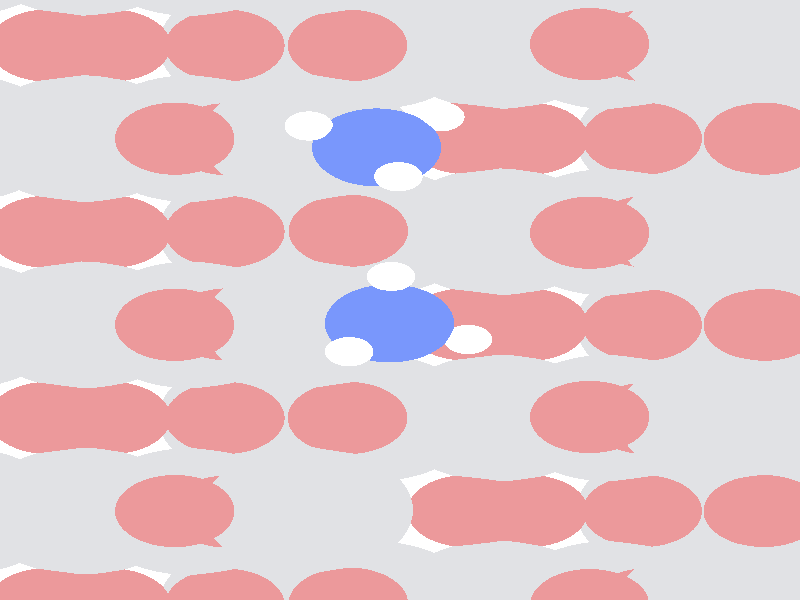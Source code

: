 #include "colors.inc"
#include "finish.inc"

global_settings {assumed_gamma 1 max_trace_level 6}
background {color White}
camera {orthographic
  right -9.91*x up 12.31*y
  direction 1.00*z
  location <0,0,50.00> look_at <0,0,0>}
light_source {<  2.00,   3.00,  125.00> color White
  area_light <0.95, 0, 0>, <0, 0.80, 0>, 5, 4
  adaptive 1 jitter}

#declare simple = finish {phong 0.7}
#declare pale = finish {ambient .5 diffuse .85 roughness .001 specular 0.200 }
#declare intermediate = finish {ambient 0.3 diffuse 0.6 specular 0.10 roughness 0.04 }
#declare vmd = finish {ambient .0 diffuse .65 phong 0.1 phong_size 40. specular 0.500 }
#declare jmol = finish {ambient .2 diffuse .6 specular 1 roughness .001 metallic}
#declare ase2 = finish {ambient 0.05 brilliance 3 diffuse 0.6 metallic specular 0.70 roughness 0.04 reflection 0.15}
#declare mj_mol = finish {ambient .00 diffuse .55 phong 0.0 phong_size 0.specular .250 roughness 0.1 brilliance 0.8 reflection 0.0 }
#declare ase3 = finish {ambient .15 brilliance 2 diffuse .6 metallic specular 1. roughness .001 reflection .0}
#declare glass = finish {ambient .05 diffuse .3 specular 1. roughness .001}
#declare glass2 = finish {ambient .0 diffuse .3 specular 1. reflection .25 roughness .001}
#declare Rcell = 0.100;
#declare Rbond = 0.100;

#macro atom(LOC, R, COL, TRANS, FIN)
  sphere{LOC, R texture{pigment{color COL transmit TRANS} finish{FIN}}}
#end
#macro constrain(LOC, R, COL, TRANS FIN)
union{torus{R, Rcell rotate 45*z texture{pigment{color COL transmit TRANS} finish{FIN}}}
      torus{R, Rcell rotate -45*z texture{pigment{color COL transmit TRANS} finish{FIN}}}
      translate LOC}
#end

atom(< -4.97,  -4.33, -11.99>, 0.74, rgb <0.84, 0.32, 0.33>, 0.0, pale) // #0 
atom(<-10.14,  -6.25, -11.99>, 0.74, rgb <0.84, 0.32, 0.33>, 0.0, pale) // #1 
atom(<-12.03,  -6.25, -11.24>, 1.30, rgb <0.75, 0.76, 0.78>, 0.0, pale) // #2 
atom(< -6.86,  -4.33, -11.24>, 1.30, rgb <0.75, 0.76, 0.78>, 0.0, pale) // #3 
atom(< -3.92,  -4.33, -10.35>, 1.30, rgb <0.75, 0.76, 0.78>, 0.0, pale) // #4 
atom(< -9.09,  -6.25, -10.35>, 1.30, rgb <0.75, 0.76, 0.78>, 0.0, pale) // #5 
atom(< -3.58,  -6.25, -10.48>, 0.74, rgb <0.84, 0.32, 0.33>, 0.0, pale) // #6 
atom(< -8.76,  -4.33, -10.48>, 0.74, rgb <0.84, 0.32, 0.33>, 0.0, pale) // #7 
atom(< -5.82,  -4.33,  -9.60>, 0.74, rgb <0.84, 0.32, 0.33>, 0.0, pale) // #8 
atom(<-10.99,  -6.25,  -9.60>, 0.74, rgb <0.84, 0.32, 0.33>, 0.0, pale) // #9 
atom(< -7.20,  -6.25, -11.10>, 0.74, rgb <0.84, 0.32, 0.33>, 0.0, pale) // #10 
atom(<-12.37,  -4.33, -11.10>, 0.74, rgb <0.84, 0.32, 0.33>, 0.0, pale) // #11 
atom(< -3.63,  -4.33,  -8.37>, 0.74, rgb <0.84, 0.32, 0.33>, 0.0, pale) // #12 
atom(< -8.81,  -6.24,  -8.40>, 0.74, rgb <0.84, 0.32, 0.33>, 0.0, pale) // #13 
atom(<-10.67,  -6.25,  -7.61>, 1.30, rgb <0.75, 0.76, 0.78>, 0.0, pale) // #14 
atom(< -5.46,  -4.33,  -7.58>, 1.30, rgb <0.75, 0.76, 0.78>, 0.0, pale) // #15 
atom(<-12.94,  -4.34,  -6.78>, 1.30, rgb <0.75, 0.76, 0.78>, 0.0, pale) // #16 
atom(< -7.75,  -6.25,  -6.86>, 1.30, rgb <0.75, 0.76, 0.78>, 0.0, pale) // #17 
atom(<-12.51,  -6.25,  -6.89>, 0.74, rgb <0.84, 0.32, 0.33>, 0.0, pale) // #18 
atom(< -7.34,  -4.33,  -6.94>, 0.74, rgb <0.84, 0.32, 0.33>, 0.0, pale) // #19 
atom(< -4.38,  -4.33,  -5.98>, 0.74, rgb <0.84, 0.32, 0.33>, 0.0, pale) // #20 
atom(< -9.53,  -6.24,  -6.02>, 0.74, rgb <0.84, 0.32, 0.33>, 0.0, pale) // #21 
atom(< -5.84,  -6.25,  -7.51>, 0.74, rgb <0.84, 0.32, 0.33>, 0.0, pale) // #22 
atom(<-11.04,  -4.33,  -7.51>, 0.74, rgb <0.84, 0.32, 0.33>, 0.0, pale) // #23 
atom(<-12.47,  -4.34,  -4.83>, 0.74, rgb <0.84, 0.32, 0.33>, 0.0, pale) // #24 
atom(< -7.27,  -6.24,  -4.89>, 0.74, rgb <0.84, 0.32, 0.33>, 0.0, pale) // #25 
atom(< -9.15,  -6.24,  -4.00>, 1.30, rgb <0.75, 0.76, 0.78>, 0.0, pale) // #26 
atom(< -3.96,  -4.33,  -3.87>, 1.30, rgb <0.75, 0.76, 0.78>, 0.0, pale) // #27 
atom(<-11.48,  -4.31,  -3.28>, 1.30, rgb <0.75, 0.76, 0.78>, 0.0, pale) // #28 
atom(< -6.36,  -6.25,  -3.35>, 1.30, rgb <0.75, 0.76, 0.78>, 0.0, pale) // #29 
atom(<-10.98,  -6.23,  -3.17>, 0.74, rgb <0.84, 0.32, 0.33>, 0.0, pale) // #30 
atom(< -5.84,  -4.33,  -3.11>, 0.74, rgb <0.84, 0.32, 0.33>, 0.0, pale) // #31 
atom(<-13.13,  -4.33,  -2.43>, 0.74, rgb <0.84, 0.32, 0.33>, 0.0, pale) // #32 
atom(< -8.00,  -6.26,  -2.49>, 0.74, rgb <0.84, 0.32, 0.33>, 0.0, pale) // #33 
atom(< -4.37,  -6.24,  -3.86>, 0.74, rgb <0.84, 0.32, 0.33>, 0.0, pale) // #34 
atom(< -9.52,  -4.33,  -3.94>, 0.74, rgb <0.84, 0.32, 0.33>, 0.0, pale) // #35 
atom(< -4.97,  -0.51, -11.99>, 0.74, rgb <0.84, 0.32, 0.33>, 0.0, pale) // #36 
atom(<-10.14,  -2.42, -11.99>, 0.74, rgb <0.84, 0.32, 0.33>, 0.0, pale) // #37 
atom(<-12.03,  -2.42, -11.24>, 1.30, rgb <0.75, 0.76, 0.78>, 0.0, pale) // #38 
atom(< -6.86,  -0.51, -11.24>, 1.30, rgb <0.75, 0.76, 0.78>, 0.0, pale) // #39 
atom(< -3.92,  -0.51, -10.35>, 1.30, rgb <0.75, 0.76, 0.78>, 0.0, pale) // #40 
atom(< -9.09,  -2.42, -10.35>, 1.30, rgb <0.75, 0.76, 0.78>, 0.0, pale) // #41 
atom(< -3.58,  -2.42, -10.48>, 0.74, rgb <0.84, 0.32, 0.33>, 0.0, pale) // #42 
atom(< -8.76,  -0.51, -10.48>, 0.74, rgb <0.84, 0.32, 0.33>, 0.0, pale) // #43 
atom(< -5.82,  -0.51,  -9.60>, 0.74, rgb <0.84, 0.32, 0.33>, 0.0, pale) // #44 
atom(<-10.99,  -2.42,  -9.60>, 0.74, rgb <0.84, 0.32, 0.33>, 0.0, pale) // #45 
atom(< -7.20,  -2.42, -11.10>, 0.74, rgb <0.84, 0.32, 0.33>, 0.0, pale) // #46 
atom(<-12.37,  -0.51, -11.10>, 0.74, rgb <0.84, 0.32, 0.33>, 0.0, pale) // #47 
atom(< -3.62,  -0.51,  -8.37>, 0.74, rgb <0.84, 0.32, 0.33>, 0.0, pale) // #48 
atom(< -8.81,  -2.42,  -8.41>, 0.74, rgb <0.84, 0.32, 0.33>, 0.0, pale) // #49 
atom(<-10.67,  -2.42,  -7.61>, 1.30, rgb <0.75, 0.76, 0.78>, 0.0, pale) // #50 
atom(< -5.44,  -0.51,  -7.58>, 1.30, rgb <0.75, 0.76, 0.78>, 0.0, pale) // #51 
atom(<-12.93,  -0.51,  -6.75>, 1.30, rgb <0.75, 0.76, 0.78>, 0.0, pale) // #52 
atom(< -7.75,  -2.42,  -6.86>, 1.30, rgb <0.75, 0.76, 0.78>, 0.0, pale) // #53 
atom(<-12.51,  -2.42,  -6.88>, 0.74, rgb <0.84, 0.32, 0.33>, 0.0, pale) // #54 
atom(< -7.34,  -0.51,  -6.93>, 0.74, rgb <0.84, 0.32, 0.33>, 0.0, pale) // #55 
atom(< -4.39,  -0.51,  -5.97>, 0.74, rgb <0.84, 0.32, 0.33>, 0.0, pale) // #56 
atom(< -9.53,  -2.43,  -6.02>, 0.74, rgb <0.84, 0.32, 0.33>, 0.0, pale) // #57 
atom(< -5.84,  -2.42,  -7.51>, 0.74, rgb <0.84, 0.32, 0.33>, 0.0, pale) // #58 
atom(<-11.03,  -0.51,  -7.50>, 0.74, rgb <0.84, 0.32, 0.33>, 0.0, pale) // #59 
atom(<-12.47,  -0.50,  -4.82>, 0.74, rgb <0.84, 0.32, 0.33>, 0.0, pale) // #60 
atom(< -7.26,  -2.43,  -4.90>, 0.74, rgb <0.84, 0.32, 0.33>, 0.0, pale) // #61 
atom(< -9.15,  -2.42,  -4.00>, 1.30, rgb <0.75, 0.76, 0.78>, 0.0, pale) // #62 
atom(< -3.95,  -0.51,  -3.87>, 1.30, rgb <0.75, 0.76, 0.78>, 0.0, pale) // #63 
atom(<-11.47,  -0.50,  -3.23>, 1.30, rgb <0.75, 0.76, 0.78>, 0.0, pale) // #64 
atom(< -6.35,  -2.42,  -3.35>, 1.30, rgb <0.75, 0.76, 0.78>, 0.0, pale) // #65 
atom(<-10.99,  -2.42,  -3.22>, 0.74, rgb <0.84, 0.32, 0.33>, 0.0, pale) // #66 
atom(< -5.84,  -0.51,  -3.12>, 0.74, rgb <0.84, 0.32, 0.33>, 0.0, pale) // #67 
atom(<-13.13,  -0.51,  -2.42>, 0.74, rgb <0.84, 0.32, 0.33>, 0.0, pale) // #68 
atom(< -7.99,  -2.40,  -2.50>, 0.74, rgb <0.84, 0.32, 0.33>, 0.0, pale) // #69 
atom(< -4.36,  -2.42,  -3.86>, 0.74, rgb <0.84, 0.32, 0.33>, 0.0, pale) // #70 
atom(< -9.53,  -0.50,  -3.97>, 0.74, rgb <0.84, 0.32, 0.33>, 0.0, pale) // #71 
atom(<-10.63,   3.13,  -0.77>, 0.80, rgb <0.19, 0.31, 0.97>, 0.0, pale) // #72 
atom(< -9.85,   3.76,  -0.86>, 0.30, rgb <1.00, 1.00, 1.00>, 0.0, pale) // #73 
atom(<-10.36,   2.53,   0.00>, 0.30, rgb <1.00, 1.00, 1.00>, 0.0, pale) // #74 
atom(<-11.48,   3.57,  -0.42>, 0.30, rgb <1.00, 1.00, 1.00>, 0.0, pale) // #75 
atom(<-10.48,  -0.48,  -1.17>, 0.80, rgb <0.19, 0.31, 0.97>, 0.0, pale) // #76 
atom(<-10.45,   0.48,  -0.81>, 0.30, rgb <1.00, 1.00, 1.00>, 0.0, pale) // #77 
atom(< -9.51,  -0.81,  -1.24>, 0.30, rgb <1.00, 1.00, 1.00>, 0.0, pale) // #78 
atom(<-10.97,  -1.06,  -0.49>, 0.30, rgb <1.00, 1.00, 1.00>, 0.0, pale) // #79 
atom(< -4.97,   3.31, -11.99>, 0.74, rgb <0.84, 0.32, 0.33>, 0.0, pale) // #80 
atom(<-10.14,   1.40, -11.99>, 0.74, rgb <0.84, 0.32, 0.33>, 0.0, pale) // #81 
atom(<-12.03,   1.40, -11.24>, 1.30, rgb <0.75, 0.76, 0.78>, 0.0, pale) // #82 
atom(< -6.86,   3.31, -11.24>, 1.30, rgb <0.75, 0.76, 0.78>, 0.0, pale) // #83 
atom(< -3.92,   3.31, -10.35>, 1.30, rgb <0.75, 0.76, 0.78>, 0.0, pale) // #84 
atom(< -9.09,   1.40, -10.35>, 1.30, rgb <0.75, 0.76, 0.78>, 0.0, pale) // #85 
atom(< -3.58,   1.40, -10.48>, 0.74, rgb <0.84, 0.32, 0.33>, 0.0, pale) // #86 
atom(< -8.76,   3.31, -10.48>, 0.74, rgb <0.84, 0.32, 0.33>, 0.0, pale) // #87 
atom(< -5.82,   3.31,  -9.60>, 0.74, rgb <0.84, 0.32, 0.33>, 0.0, pale) // #88 
atom(<-10.99,   1.40,  -9.60>, 0.74, rgb <0.84, 0.32, 0.33>, 0.0, pale) // #89 
atom(< -7.20,   1.40, -11.10>, 0.74, rgb <0.84, 0.32, 0.33>, 0.0, pale) // #90 
atom(<-12.37,   3.31, -11.10>, 0.74, rgb <0.84, 0.32, 0.33>, 0.0, pale) // #91 
atom(< -3.63,   3.31,  -8.37>, 0.74, rgb <0.84, 0.32, 0.33>, 0.0, pale) // #92 
atom(< -8.81,   1.40,  -8.40>, 0.74, rgb <0.84, 0.32, 0.33>, 0.0, pale) // #93 
atom(<-10.67,   1.40,  -7.61>, 1.30, rgb <0.75, 0.76, 0.78>, 0.0, pale) // #94 
atom(< -5.46,   3.32,  -7.58>, 1.30, rgb <0.75, 0.76, 0.78>, 0.0, pale) // #95 
atom(<-12.94,   3.31,  -6.78>, 1.30, rgb <0.75, 0.76, 0.78>, 0.0, pale) // #96 
atom(< -7.75,   1.39,  -6.86>, 1.30, rgb <0.75, 0.76, 0.78>, 0.0, pale) // #97 
atom(<-12.51,   1.40,  -6.89>, 0.74, rgb <0.84, 0.32, 0.33>, 0.0, pale) // #98 
atom(< -7.34,   3.31,  -6.94>, 0.74, rgb <0.84, 0.32, 0.33>, 0.0, pale) // #99 
atom(< -4.38,   3.31,  -5.98>, 0.74, rgb <0.84, 0.32, 0.33>, 0.0, pale) // #100 
atom(< -9.53,   1.41,  -6.02>, 0.74, rgb <0.84, 0.32, 0.33>, 0.0, pale) // #101 
atom(< -5.84,   1.40,  -7.51>, 0.74, rgb <0.84, 0.32, 0.33>, 0.0, pale) // #102 
atom(<-11.04,   3.31,  -7.51>, 0.74, rgb <0.84, 0.32, 0.33>, 0.0, pale) // #103 
atom(<-12.47,   3.30,  -4.83>, 0.74, rgb <0.84, 0.32, 0.33>, 0.0, pale) // #104 
atom(< -7.27,   1.40,  -4.89>, 0.74, rgb <0.84, 0.32, 0.33>, 0.0, pale) // #105 
atom(< -9.15,   1.40,  -4.00>, 1.30, rgb <0.75, 0.76, 0.78>, 0.0, pale) // #106 
atom(< -3.96,   3.31,  -3.87>, 1.30, rgb <0.75, 0.76, 0.78>, 0.0, pale) // #107 
atom(<-11.48,   3.33,  -3.28>, 1.30, rgb <0.75, 0.76, 0.78>, 0.0, pale) // #108 
atom(< -6.36,   1.40,  -3.35>, 1.30, rgb <0.75, 0.76, 0.78>, 0.0, pale) // #109 
atom(<-10.98,   1.42,  -3.17>, 0.74, rgb <0.84, 0.32, 0.33>, 0.0, pale) // #110 
atom(< -5.84,   3.31,  -3.11>, 0.74, rgb <0.84, 0.32, 0.33>, 0.0, pale) // #111 
atom(<-13.13,   3.31,  -2.43>, 0.74, rgb <0.84, 0.32, 0.33>, 0.0, pale) // #112 
atom(< -8.00,   1.38,  -2.49>, 0.74, rgb <0.84, 0.32, 0.33>, 0.0, pale) // #113 
atom(< -4.37,   1.40,  -3.86>, 0.74, rgb <0.84, 0.32, 0.33>, 0.0, pale) // #114 
atom(< -9.52,   3.32,  -3.94>, 0.74, rgb <0.84, 0.32, 0.33>, 0.0, pale) // #115 
atom(< -4.97,   7.13, -11.99>, 0.74, rgb <0.84, 0.32, 0.33>, 0.0, pale) // #116 
atom(<-10.14,   5.22, -11.99>, 0.74, rgb <0.84, 0.32, 0.33>, 0.0, pale) // #117 
atom(<-12.03,   5.22, -11.24>, 1.30, rgb <0.75, 0.76, 0.78>, 0.0, pale) // #118 
atom(< -6.86,   7.13, -11.24>, 1.30, rgb <0.75, 0.76, 0.78>, 0.0, pale) // #119 
atom(< -3.92,   7.13, -10.35>, 1.30, rgb <0.75, 0.76, 0.78>, 0.0, pale) // #120 
atom(< -9.09,   5.22, -10.35>, 1.30, rgb <0.75, 0.76, 0.78>, 0.0, pale) // #121 
atom(< -3.58,   5.22, -10.48>, 0.74, rgb <0.84, 0.32, 0.33>, 0.0, pale) // #122 
atom(< -8.76,   7.13, -10.48>, 0.74, rgb <0.84, 0.32, 0.33>, 0.0, pale) // #123 
atom(< -5.82,   7.13,  -9.60>, 0.74, rgb <0.84, 0.32, 0.33>, 0.0, pale) // #124 
atom(<-10.99,   5.22,  -9.60>, 0.74, rgb <0.84, 0.32, 0.33>, 0.0, pale) // #125 
atom(< -7.20,   5.22, -11.10>, 0.74, rgb <0.84, 0.32, 0.33>, 0.0, pale) // #126 
atom(<-12.37,   7.13, -11.10>, 0.74, rgb <0.84, 0.32, 0.33>, 0.0, pale) // #127 
atom(< -3.62,   7.14,  -8.37>, 0.74, rgb <0.84, 0.32, 0.33>, 0.0, pale) // #128 
atom(< -8.81,   5.22,  -8.41>, 0.74, rgb <0.84, 0.32, 0.33>, 0.0, pale) // #129 
atom(<-10.67,   5.22,  -7.61>, 1.30, rgb <0.75, 0.76, 0.78>, 0.0, pale) // #130 
atom(< -5.44,   7.14,  -7.58>, 1.30, rgb <0.75, 0.76, 0.78>, 0.0, pale) // #131 
atom(<-12.93,   7.13,  -6.75>, 1.30, rgb <0.75, 0.76, 0.78>, 0.0, pale) // #132 
atom(< -7.75,   5.22,  -6.86>, 1.30, rgb <0.75, 0.76, 0.78>, 0.0, pale) // #133 
atom(<-12.51,   5.22,  -6.88>, 0.74, rgb <0.84, 0.32, 0.33>, 0.0, pale) // #134 
atom(< -7.34,   7.13,  -6.93>, 0.74, rgb <0.84, 0.32, 0.33>, 0.0, pale) // #135 
atom(< -4.39,   7.13,  -5.97>, 0.74, rgb <0.84, 0.32, 0.33>, 0.0, pale) // #136 
atom(< -9.53,   5.22,  -6.02>, 0.74, rgb <0.84, 0.32, 0.33>, 0.0, pale) // #137 
atom(< -5.84,   5.22,  -7.51>, 0.74, rgb <0.84, 0.32, 0.33>, 0.0, pale) // #138 
atom(<-11.03,   7.13,  -7.50>, 0.74, rgb <0.84, 0.32, 0.33>, 0.0, pale) // #139 
atom(<-12.47,   7.15,  -4.82>, 0.74, rgb <0.84, 0.32, 0.33>, 0.0, pale) // #140 
atom(< -7.26,   5.22,  -4.90>, 0.74, rgb <0.84, 0.32, 0.33>, 0.0, pale) // #141 
atom(< -9.15,   5.22,  -4.00>, 1.30, rgb <0.75, 0.76, 0.78>, 0.0, pale) // #142 
atom(< -3.95,   7.14,  -3.87>, 1.30, rgb <0.75, 0.76, 0.78>, 0.0, pale) // #143 
atom(<-11.47,   7.15,  -3.23>, 1.30, rgb <0.75, 0.76, 0.78>, 0.0, pale) // #144 
atom(< -6.35,   5.23,  -3.35>, 1.30, rgb <0.75, 0.76, 0.78>, 0.0, pale) // #145 
atom(<-10.99,   5.22,  -3.22>, 0.74, rgb <0.84, 0.32, 0.33>, 0.0, pale) // #146 
atom(< -5.84,   7.13,  -3.12>, 0.74, rgb <0.84, 0.32, 0.33>, 0.0, pale) // #147 
atom(<-13.13,   7.14,  -2.42>, 0.74, rgb <0.84, 0.32, 0.33>, 0.0, pale) // #148 
atom(< -7.99,   5.25,  -2.50>, 0.74, rgb <0.84, 0.32, 0.33>, 0.0, pale) // #149 
atom(< -4.36,   5.22,  -3.86>, 0.74, rgb <0.84, 0.32, 0.33>, 0.0, pale) // #150 
atom(< -9.53,   7.14,  -3.97>, 0.74, rgb <0.84, 0.32, 0.33>, 0.0, pale) // #151 
atom(<-10.63,  10.78,  -0.77>, 0.80, rgb <0.19, 0.31, 0.97>, 0.0, pale) // #152 
atom(< -9.85,  11.41,  -0.86>, 0.30, rgb <1.00, 1.00, 1.00>, 0.0, pale) // #153 
atom(<-10.36,  10.17,   0.00>, 0.30, rgb <1.00, 1.00, 1.00>, 0.0, pale) // #154 
atom(<-11.48,  11.21,  -0.42>, 0.30, rgb <1.00, 1.00, 1.00>, 0.0, pale) // #155 
atom(<-10.48,   7.17,  -1.17>, 0.80, rgb <0.19, 0.31, 0.97>, 0.0, pale) // #156 
atom(<-10.45,   8.13,  -0.81>, 0.30, rgb <1.00, 1.00, 1.00>, 0.0, pale) // #157 
atom(< -9.51,   6.84,  -1.24>, 0.30, rgb <1.00, 1.00, 1.00>, 0.0, pale) // #158 
atom(<-10.97,   6.59,  -0.49>, 0.30, rgb <1.00, 1.00, 1.00>, 0.0, pale) // #159 
atom(<  5.37,  -4.33, -11.99>, 0.74, rgb <0.84, 0.32, 0.33>, 0.0, pale) // #160 
atom(<  0.20,  -6.25, -11.99>, 0.74, rgb <0.84, 0.32, 0.33>, 0.0, pale) // #161 
atom(< -1.69,  -6.25, -11.24>, 1.30, rgb <0.75, 0.76, 0.78>, 0.0, pale) // #162 
atom(<  3.48,  -4.33, -11.24>, 1.30, rgb <0.75, 0.76, 0.78>, 0.0, pale) // #163 
atom(<  6.42,  -4.33, -10.35>, 1.30, rgb <0.75, 0.76, 0.78>, 0.0, pale) // #164 
atom(<  1.25,  -6.25, -10.35>, 1.30, rgb <0.75, 0.76, 0.78>, 0.0, pale) // #165 
atom(<  6.76,  -6.25, -10.48>, 0.74, rgb <0.84, 0.32, 0.33>, 0.0, pale) // #166 
atom(<  1.59,  -4.33, -10.48>, 0.74, rgb <0.84, 0.32, 0.33>, 0.0, pale) // #167 
atom(<  4.53,  -4.33,  -9.60>, 0.74, rgb <0.84, 0.32, 0.33>, 0.0, pale) // #168 
atom(< -0.65,  -6.25,  -9.60>, 0.74, rgb <0.84, 0.32, 0.33>, 0.0, pale) // #169 
atom(<  3.14,  -6.25, -11.10>, 0.74, rgb <0.84, 0.32, 0.33>, 0.0, pale) // #170 
atom(< -2.03,  -4.33, -11.10>, 0.74, rgb <0.84, 0.32, 0.33>, 0.0, pale) // #171 
atom(<  6.72,  -4.33,  -8.37>, 0.74, rgb <0.84, 0.32, 0.33>, 0.0, pale) // #172 
atom(<  1.54,  -6.24,  -8.40>, 0.74, rgb <0.84, 0.32, 0.33>, 0.0, pale) // #173 
atom(< -0.33,  -6.25,  -7.61>, 1.30, rgb <0.75, 0.76, 0.78>, 0.0, pale) // #174 
atom(<  4.88,  -4.33,  -7.58>, 1.30, rgb <0.75, 0.76, 0.78>, 0.0, pale) // #175 
atom(< -2.60,  -4.34,  -6.78>, 1.30, rgb <0.75, 0.76, 0.78>, 0.0, pale) // #176 
atom(<  2.59,  -6.25,  -6.86>, 1.30, rgb <0.75, 0.76, 0.78>, 0.0, pale) // #177 
atom(< -2.17,  -6.25,  -6.89>, 0.74, rgb <0.84, 0.32, 0.33>, 0.0, pale) // #178 
atom(<  3.00,  -4.33,  -6.94>, 0.74, rgb <0.84, 0.32, 0.33>, 0.0, pale) // #179 
atom(<  5.96,  -4.33,  -5.98>, 0.74, rgb <0.84, 0.32, 0.33>, 0.0, pale) // #180 
atom(<  0.81,  -6.24,  -6.02>, 0.74, rgb <0.84, 0.32, 0.33>, 0.0, pale) // #181 
atom(<  4.50,  -6.25,  -7.51>, 0.74, rgb <0.84, 0.32, 0.33>, 0.0, pale) // #182 
atom(< -0.70,  -4.33,  -7.51>, 0.74, rgb <0.84, 0.32, 0.33>, 0.0, pale) // #183 
atom(< -2.13,  -4.34,  -4.83>, 0.74, rgb <0.84, 0.32, 0.33>, 0.0, pale) // #184 
atom(<  3.08,  -6.24,  -4.89>, 0.74, rgb <0.84, 0.32, 0.33>, 0.0, pale) // #185 
atom(<  1.19,  -6.24,  -4.00>, 1.30, rgb <0.75, 0.76, 0.78>, 0.0, pale) // #186 
atom(<  6.38,  -4.33,  -3.87>, 1.30, rgb <0.75, 0.76, 0.78>, 0.0, pale) // #187 
atom(< -1.14,  -4.31,  -3.28>, 1.30, rgb <0.75, 0.76, 0.78>, 0.0, pale) // #188 
atom(<  3.98,  -6.25,  -3.35>, 1.30, rgb <0.75, 0.76, 0.78>, 0.0, pale) // #189 
atom(< -0.64,  -6.23,  -3.17>, 0.74, rgb <0.84, 0.32, 0.33>, 0.0, pale) // #190 
atom(<  4.50,  -4.33,  -3.11>, 0.74, rgb <0.84, 0.32, 0.33>, 0.0, pale) // #191 
atom(< -2.79,  -4.33,  -2.43>, 0.74, rgb <0.84, 0.32, 0.33>, 0.0, pale) // #192 
atom(<  2.35,  -6.26,  -2.49>, 0.74, rgb <0.84, 0.32, 0.33>, 0.0, pale) // #193 
atom(<  5.97,  -6.24,  -3.86>, 0.74, rgb <0.84, 0.32, 0.33>, 0.0, pale) // #194 
atom(<  0.83,  -4.33,  -3.94>, 0.74, rgb <0.84, 0.32, 0.33>, 0.0, pale) // #195 
atom(<  5.37,  -0.51, -11.99>, 0.74, rgb <0.84, 0.32, 0.33>, 0.0, pale) // #196 
atom(<  0.20,  -2.42, -11.99>, 0.74, rgb <0.84, 0.32, 0.33>, 0.0, pale) // #197 
atom(< -1.69,  -2.42, -11.24>, 1.30, rgb <0.75, 0.76, 0.78>, 0.0, pale) // #198 
atom(<  3.48,  -0.51, -11.24>, 1.30, rgb <0.75, 0.76, 0.78>, 0.0, pale) // #199 
atom(<  6.42,  -0.51, -10.35>, 1.30, rgb <0.75, 0.76, 0.78>, 0.0, pale) // #200 
atom(<  1.25,  -2.42, -10.35>, 1.30, rgb <0.75, 0.76, 0.78>, 0.0, pale) // #201 
atom(<  6.76,  -2.42, -10.48>, 0.74, rgb <0.84, 0.32, 0.33>, 0.0, pale) // #202 
atom(<  1.59,  -0.51, -10.48>, 0.74, rgb <0.84, 0.32, 0.33>, 0.0, pale) // #203 
atom(<  4.53,  -0.51,  -9.60>, 0.74, rgb <0.84, 0.32, 0.33>, 0.0, pale) // #204 
atom(< -0.65,  -2.42,  -9.60>, 0.74, rgb <0.84, 0.32, 0.33>, 0.0, pale) // #205 
atom(<  3.14,  -2.42, -11.10>, 0.74, rgb <0.84, 0.32, 0.33>, 0.0, pale) // #206 
atom(< -2.03,  -0.51, -11.10>, 0.74, rgb <0.84, 0.32, 0.33>, 0.0, pale) // #207 
atom(<  6.72,  -0.51,  -8.37>, 0.74, rgb <0.84, 0.32, 0.33>, 0.0, pale) // #208 
atom(<  1.54,  -2.42,  -8.41>, 0.74, rgb <0.84, 0.32, 0.33>, 0.0, pale) // #209 
atom(< -0.33,  -2.42,  -7.61>, 1.30, rgb <0.75, 0.76, 0.78>, 0.0, pale) // #210 
atom(<  4.90,  -0.51,  -7.58>, 1.30, rgb <0.75, 0.76, 0.78>, 0.0, pale) // #211 
atom(< -2.59,  -0.51,  -6.75>, 1.30, rgb <0.75, 0.76, 0.78>, 0.0, pale) // #212 
atom(<  2.59,  -2.42,  -6.86>, 1.30, rgb <0.75, 0.76, 0.78>, 0.0, pale) // #213 
atom(< -2.17,  -2.42,  -6.88>, 0.74, rgb <0.84, 0.32, 0.33>, 0.0, pale) // #214 
atom(<  3.00,  -0.51,  -6.93>, 0.74, rgb <0.84, 0.32, 0.33>, 0.0, pale) // #215 
atom(<  5.96,  -0.51,  -5.97>, 0.74, rgb <0.84, 0.32, 0.33>, 0.0, pale) // #216 
atom(<  0.81,  -2.43,  -6.02>, 0.74, rgb <0.84, 0.32, 0.33>, 0.0, pale) // #217 
atom(<  4.50,  -2.42,  -7.51>, 0.74, rgb <0.84, 0.32, 0.33>, 0.0, pale) // #218 
atom(< -0.69,  -0.51,  -7.50>, 0.74, rgb <0.84, 0.32, 0.33>, 0.0, pale) // #219 
atom(< -2.13,  -0.50,  -4.82>, 0.74, rgb <0.84, 0.32, 0.33>, 0.0, pale) // #220 
atom(<  3.08,  -2.43,  -4.90>, 0.74, rgb <0.84, 0.32, 0.33>, 0.0, pale) // #221 
atom(<  1.19,  -2.42,  -4.00>, 1.30, rgb <0.75, 0.76, 0.78>, 0.0, pale) // #222 
atom(<  6.40,  -0.51,  -3.87>, 1.30, rgb <0.75, 0.76, 0.78>, 0.0, pale) // #223 
atom(< -1.12,  -0.50,  -3.23>, 1.30, rgb <0.75, 0.76, 0.78>, 0.0, pale) // #224 
atom(<  3.99,  -2.42,  -3.35>, 1.30, rgb <0.75, 0.76, 0.78>, 0.0, pale) // #225 
atom(< -0.65,  -2.42,  -3.22>, 0.74, rgb <0.84, 0.32, 0.33>, 0.0, pale) // #226 
atom(<  4.50,  -0.51,  -3.12>, 0.74, rgb <0.84, 0.32, 0.33>, 0.0, pale) // #227 
atom(< -2.79,  -0.51,  -2.42>, 0.74, rgb <0.84, 0.32, 0.33>, 0.0, pale) // #228 
atom(<  2.35,  -2.40,  -2.50>, 0.74, rgb <0.84, 0.32, 0.33>, 0.0, pale) // #229 
atom(<  5.98,  -2.42,  -3.86>, 0.74, rgb <0.84, 0.32, 0.33>, 0.0, pale) // #230 
atom(<  0.81,  -0.50,  -3.97>, 0.74, rgb <0.84, 0.32, 0.33>, 0.0, pale) // #231 
atom(< -0.29,   3.13,  -0.77>, 0.80, rgb <0.19, 0.31, 0.97>, 0.0, pale) // #232 
atom(<  0.50,   3.76,  -0.86>, 0.30, rgb <1.00, 1.00, 1.00>, 0.0, pale) // #233 
atom(< -0.02,   2.53,   0.00>, 0.30, rgb <1.00, 1.00, 1.00>, 0.0, pale) // #234 
atom(< -1.13,   3.57,  -0.42>, 0.30, rgb <1.00, 1.00, 1.00>, 0.0, pale) // #235 
atom(< -0.13,  -0.48,  -1.17>, 0.80, rgb <0.19, 0.31, 0.97>, 0.0, pale) // #236 
atom(< -0.11,   0.48,  -0.81>, 0.30, rgb <1.00, 1.00, 1.00>, 0.0, pale) // #237 
atom(<  0.84,  -0.81,  -1.24>, 0.30, rgb <1.00, 1.00, 1.00>, 0.0, pale) // #238 
atom(< -0.63,  -1.06,  -0.49>, 0.30, rgb <1.00, 1.00, 1.00>, 0.0, pale) // #239 
atom(<  5.37,   3.31, -11.99>, 0.74, rgb <0.84, 0.32, 0.33>, 0.0, pale) // #240 
atom(<  0.20,   1.40, -11.99>, 0.74, rgb <0.84, 0.32, 0.33>, 0.0, pale) // #241 
atom(< -1.69,   1.40, -11.24>, 1.30, rgb <0.75, 0.76, 0.78>, 0.0, pale) // #242 
atom(<  3.48,   3.31, -11.24>, 1.30, rgb <0.75, 0.76, 0.78>, 0.0, pale) // #243 
atom(<  6.42,   3.31, -10.35>, 1.30, rgb <0.75, 0.76, 0.78>, 0.0, pale) // #244 
atom(<  1.25,   1.40, -10.35>, 1.30, rgb <0.75, 0.76, 0.78>, 0.0, pale) // #245 
atom(<  6.76,   1.40, -10.48>, 0.74, rgb <0.84, 0.32, 0.33>, 0.0, pale) // #246 
atom(<  1.59,   3.31, -10.48>, 0.74, rgb <0.84, 0.32, 0.33>, 0.0, pale) // #247 
atom(<  4.53,   3.31,  -9.60>, 0.74, rgb <0.84, 0.32, 0.33>, 0.0, pale) // #248 
atom(< -0.65,   1.40,  -9.60>, 0.74, rgb <0.84, 0.32, 0.33>, 0.0, pale) // #249 
atom(<  3.14,   1.40, -11.10>, 0.74, rgb <0.84, 0.32, 0.33>, 0.0, pale) // #250 
atom(< -2.03,   3.31, -11.10>, 0.74, rgb <0.84, 0.32, 0.33>, 0.0, pale) // #251 
atom(<  6.72,   3.31,  -8.37>, 0.74, rgb <0.84, 0.32, 0.33>, 0.0, pale) // #252 
atom(<  1.54,   1.40,  -8.40>, 0.74, rgb <0.84, 0.32, 0.33>, 0.0, pale) // #253 
atom(< -0.33,   1.40,  -7.61>, 1.30, rgb <0.75, 0.76, 0.78>, 0.0, pale) // #254 
atom(<  4.88,   3.32,  -7.58>, 1.30, rgb <0.75, 0.76, 0.78>, 0.0, pale) // #255 
atom(< -2.60,   3.31,  -6.78>, 1.30, rgb <0.75, 0.76, 0.78>, 0.0, pale) // #256 
atom(<  2.59,   1.39,  -6.86>, 1.30, rgb <0.75, 0.76, 0.78>, 0.0, pale) // #257 
atom(< -2.17,   1.40,  -6.89>, 0.74, rgb <0.84, 0.32, 0.33>, 0.0, pale) // #258 
atom(<  3.00,   3.31,  -6.94>, 0.74, rgb <0.84, 0.32, 0.33>, 0.0, pale) // #259 
atom(<  5.96,   3.31,  -5.98>, 0.74, rgb <0.84, 0.32, 0.33>, 0.0, pale) // #260 
atom(<  0.81,   1.41,  -6.02>, 0.74, rgb <0.84, 0.32, 0.33>, 0.0, pale) // #261 
atom(<  4.50,   1.40,  -7.51>, 0.74, rgb <0.84, 0.32, 0.33>, 0.0, pale) // #262 
atom(< -0.70,   3.31,  -7.51>, 0.74, rgb <0.84, 0.32, 0.33>, 0.0, pale) // #263 
atom(< -2.13,   3.30,  -4.83>, 0.74, rgb <0.84, 0.32, 0.33>, 0.0, pale) // #264 
atom(<  3.08,   1.40,  -4.89>, 0.74, rgb <0.84, 0.32, 0.33>, 0.0, pale) // #265 
atom(<  1.19,   1.40,  -4.00>, 1.30, rgb <0.75, 0.76, 0.78>, 0.0, pale) // #266 
atom(<  6.38,   3.31,  -3.87>, 1.30, rgb <0.75, 0.76, 0.78>, 0.0, pale) // #267 
atom(< -1.14,   3.33,  -3.28>, 1.30, rgb <0.75, 0.76, 0.78>, 0.0, pale) // #268 
atom(<  3.98,   1.40,  -3.35>, 1.30, rgb <0.75, 0.76, 0.78>, 0.0, pale) // #269 
atom(< -0.64,   1.42,  -3.17>, 0.74, rgb <0.84, 0.32, 0.33>, 0.0, pale) // #270 
atom(<  4.50,   3.31,  -3.11>, 0.74, rgb <0.84, 0.32, 0.33>, 0.0, pale) // #271 
atom(< -2.79,   3.31,  -2.43>, 0.74, rgb <0.84, 0.32, 0.33>, 0.0, pale) // #272 
atom(<  2.35,   1.38,  -2.49>, 0.74, rgb <0.84, 0.32, 0.33>, 0.0, pale) // #273 
atom(<  5.97,   1.40,  -3.86>, 0.74, rgb <0.84, 0.32, 0.33>, 0.0, pale) // #274 
atom(<  0.83,   3.32,  -3.94>, 0.74, rgb <0.84, 0.32, 0.33>, 0.0, pale) // #275 
atom(<  5.37,   7.13, -11.99>, 0.74, rgb <0.84, 0.32, 0.33>, 0.0, pale) // #276 
atom(<  0.20,   5.22, -11.99>, 0.74, rgb <0.84, 0.32, 0.33>, 0.0, pale) // #277 
atom(< -1.69,   5.22, -11.24>, 1.30, rgb <0.75, 0.76, 0.78>, 0.0, pale) // #278 
atom(<  3.48,   7.13, -11.24>, 1.30, rgb <0.75, 0.76, 0.78>, 0.0, pale) // #279 
atom(<  6.42,   7.13, -10.35>, 1.30, rgb <0.75, 0.76, 0.78>, 0.0, pale) // #280 
atom(<  1.25,   5.22, -10.35>, 1.30, rgb <0.75, 0.76, 0.78>, 0.0, pale) // #281 
atom(<  6.76,   5.22, -10.48>, 0.74, rgb <0.84, 0.32, 0.33>, 0.0, pale) // #282 
atom(<  1.59,   7.13, -10.48>, 0.74, rgb <0.84, 0.32, 0.33>, 0.0, pale) // #283 
atom(<  4.53,   7.13,  -9.60>, 0.74, rgb <0.84, 0.32, 0.33>, 0.0, pale) // #284 
atom(< -0.65,   5.22,  -9.60>, 0.74, rgb <0.84, 0.32, 0.33>, 0.0, pale) // #285 
atom(<  3.14,   5.22, -11.10>, 0.74, rgb <0.84, 0.32, 0.33>, 0.0, pale) // #286 
atom(< -2.03,   7.13, -11.10>, 0.74, rgb <0.84, 0.32, 0.33>, 0.0, pale) // #287 
atom(<  6.72,   7.14,  -8.37>, 0.74, rgb <0.84, 0.32, 0.33>, 0.0, pale) // #288 
atom(<  1.54,   5.22,  -8.41>, 0.74, rgb <0.84, 0.32, 0.33>, 0.0, pale) // #289 
atom(< -0.33,   5.22,  -7.61>, 1.30, rgb <0.75, 0.76, 0.78>, 0.0, pale) // #290 
atom(<  4.90,   7.14,  -7.58>, 1.30, rgb <0.75, 0.76, 0.78>, 0.0, pale) // #291 
atom(< -2.59,   7.13,  -6.75>, 1.30, rgb <0.75, 0.76, 0.78>, 0.0, pale) // #292 
atom(<  2.59,   5.22,  -6.86>, 1.30, rgb <0.75, 0.76, 0.78>, 0.0, pale) // #293 
atom(< -2.17,   5.22,  -6.88>, 0.74, rgb <0.84, 0.32, 0.33>, 0.0, pale) // #294 
atom(<  3.00,   7.13,  -6.93>, 0.74, rgb <0.84, 0.32, 0.33>, 0.0, pale) // #295 
atom(<  5.96,   7.13,  -5.97>, 0.74, rgb <0.84, 0.32, 0.33>, 0.0, pale) // #296 
atom(<  0.81,   5.22,  -6.02>, 0.74, rgb <0.84, 0.32, 0.33>, 0.0, pale) // #297 
atom(<  4.50,   5.22,  -7.51>, 0.74, rgb <0.84, 0.32, 0.33>, 0.0, pale) // #298 
atom(< -0.69,   7.13,  -7.50>, 0.74, rgb <0.84, 0.32, 0.33>, 0.0, pale) // #299 
atom(< -2.13,   7.15,  -4.82>, 0.74, rgb <0.84, 0.32, 0.33>, 0.0, pale) // #300 
atom(<  3.08,   5.22,  -4.90>, 0.74, rgb <0.84, 0.32, 0.33>, 0.0, pale) // #301 
atom(<  1.19,   5.22,  -4.00>, 1.30, rgb <0.75, 0.76, 0.78>, 0.0, pale) // #302 
atom(<  6.40,   7.14,  -3.87>, 1.30, rgb <0.75, 0.76, 0.78>, 0.0, pale) // #303 
atom(< -1.12,   7.15,  -3.23>, 1.30, rgb <0.75, 0.76, 0.78>, 0.0, pale) // #304 
atom(<  3.99,   5.23,  -3.35>, 1.30, rgb <0.75, 0.76, 0.78>, 0.0, pale) // #305 
atom(< -0.65,   5.22,  -3.22>, 0.74, rgb <0.84, 0.32, 0.33>, 0.0, pale) // #306 
atom(<  4.50,   7.13,  -3.12>, 0.74, rgb <0.84, 0.32, 0.33>, 0.0, pale) // #307 
atom(< -2.79,   7.14,  -2.42>, 0.74, rgb <0.84, 0.32, 0.33>, 0.0, pale) // #308 
atom(<  2.35,   5.25,  -2.50>, 0.74, rgb <0.84, 0.32, 0.33>, 0.0, pale) // #309 
atom(<  5.98,   5.22,  -3.86>, 0.74, rgb <0.84, 0.32, 0.33>, 0.0, pale) // #310 
atom(<  0.81,   7.14,  -3.97>, 0.74, rgb <0.84, 0.32, 0.33>, 0.0, pale) // #311 
